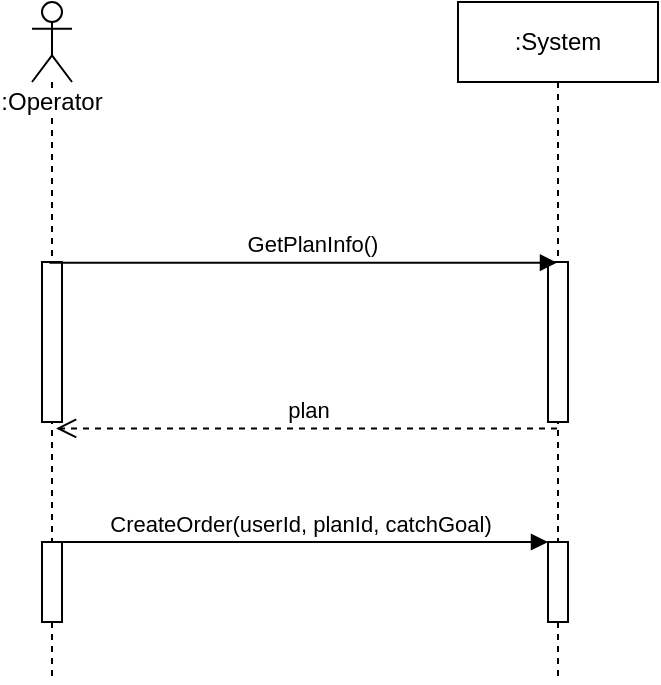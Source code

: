 <mxfile version="10.8.0" type="device"><diagram id="oSbuhKAIPbAD8BvsI2Ri" name="Page-1"><mxGraphModel dx="898" dy="628" grid="1" gridSize="10" guides="1" tooltips="1" connect="1" arrows="1" fold="1" page="1" pageScale="1" pageWidth="827" pageHeight="1169" math="0" shadow="0"><root><mxCell id="0"/><mxCell id="1" parent="0"/><mxCell id="Pv1rw-uHJKSWTAPMDEW--7" value=":System" style="shape=umlLifeline;perimeter=lifelinePerimeter;whiteSpace=wrap;html=1;container=1;collapsible=0;recursiveResize=0;outlineConnect=0;" parent="1" vertex="1"><mxGeometry x="413" width="100" height="340" as="geometry"/></mxCell><mxCell id="Pv1rw-uHJKSWTAPMDEW--15" value="" style="html=1;points=[];perimeter=orthogonalPerimeter;" parent="Pv1rw-uHJKSWTAPMDEW--7" vertex="1"><mxGeometry x="45" y="130" width="10" height="80" as="geometry"/></mxCell><mxCell id="Pv1rw-uHJKSWTAPMDEW--23" value="" style="html=1;points=[];perimeter=orthogonalPerimeter;" parent="Pv1rw-uHJKSWTAPMDEW--7" vertex="1"><mxGeometry x="45" y="270" width="10" height="40" as="geometry"/></mxCell><mxCell id="Pv1rw-uHJKSWTAPMDEW--9" value=":Operator" style="shape=umlLifeline;participant=umlActor;perimeter=lifelinePerimeter;whiteSpace=wrap;html=1;container=1;collapsible=0;recursiveResize=0;verticalAlign=top;spacingTop=36;labelBackgroundColor=#ffffff;outlineConnect=0;" parent="1" vertex="1"><mxGeometry x="200" width="20" height="340" as="geometry"/></mxCell><mxCell id="Pv1rw-uHJKSWTAPMDEW--14" value="" style="html=1;points=[];perimeter=orthogonalPerimeter;" parent="Pv1rw-uHJKSWTAPMDEW--9" vertex="1"><mxGeometry x="5" y="130" width="10" height="80" as="geometry"/></mxCell><mxCell id="Pv1rw-uHJKSWTAPMDEW--27" value="" style="html=1;points=[];perimeter=orthogonalPerimeter;" parent="Pv1rw-uHJKSWTAPMDEW--9" vertex="1"><mxGeometry x="5" y="270" width="10" height="40" as="geometry"/></mxCell><mxCell id="Pv1rw-uHJKSWTAPMDEW--16" value="GetPlanInfo()" style="html=1;verticalAlign=bottom;endArrow=block;exitX=0.367;exitY=0.004;exitDx=0;exitDy=0;exitPerimeter=0;" parent="1" source="Pv1rw-uHJKSWTAPMDEW--14" target="Pv1rw-uHJKSWTAPMDEW--7" edge="1"><mxGeometry x="0.035" relative="1" as="geometry"><mxPoint x="215" y="139.833" as="sourcePoint"/><mxPoint x="468.0" y="139.833" as="targetPoint"/><mxPoint as="offset"/></mxGeometry></mxCell><mxCell id="Pv1rw-uHJKSWTAPMDEW--26" value="plan" style="html=1;verticalAlign=bottom;endArrow=open;dashed=1;endSize=8;entryX=0.703;entryY=1.04;entryDx=0;entryDy=0;entryPerimeter=0;" parent="1" source="Pv1rw-uHJKSWTAPMDEW--7" target="Pv1rw-uHJKSWTAPMDEW--14" edge="1"><mxGeometry relative="1" as="geometry"><mxPoint x="220" y="200" as="targetPoint"/><mxPoint x="460" y="200" as="sourcePoint"/></mxGeometry></mxCell><mxCell id="Pv1rw-uHJKSWTAPMDEW--24" value="CreateOrder(userId, planId, catchGoal)" style="html=1;verticalAlign=bottom;endArrow=block;" parent="1" source="Pv1rw-uHJKSWTAPMDEW--9" edge="1"><mxGeometry relative="1" as="geometry"><mxPoint x="270" y="270" as="sourcePoint"/><mxPoint x="458" y="270" as="targetPoint"/></mxGeometry></mxCell></root></mxGraphModel></diagram></mxfile>